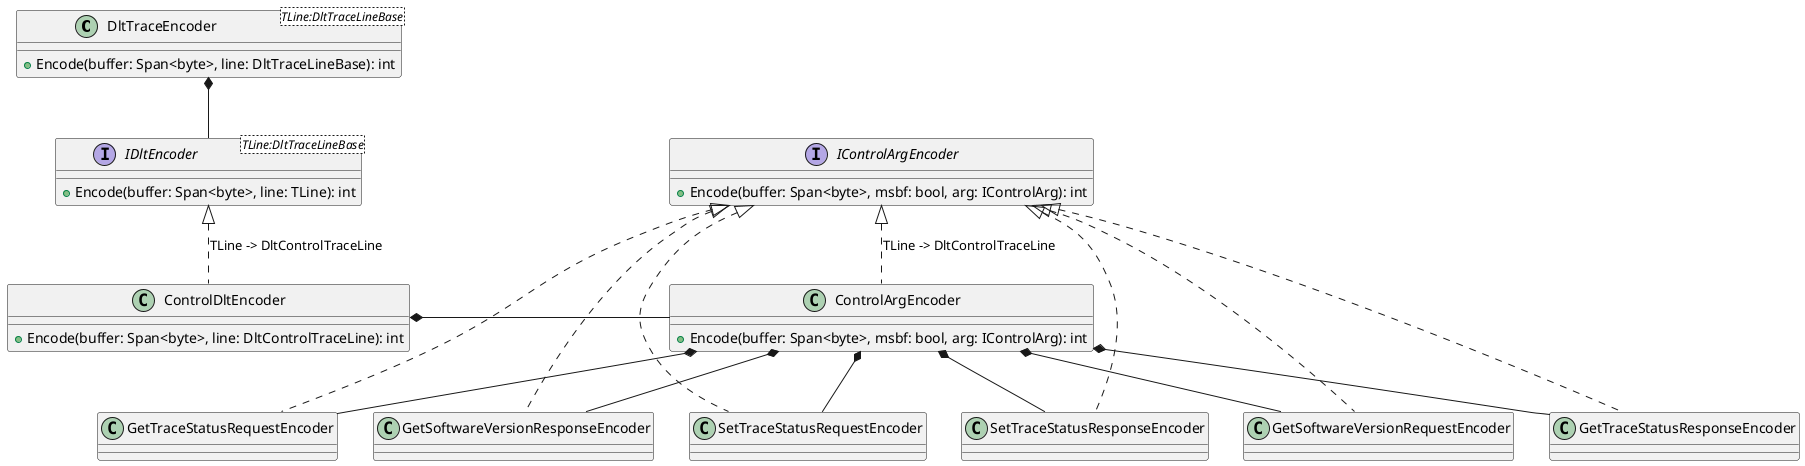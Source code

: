 @startuml DLT.WriterControl

class DltTraceEncoder<TLine:DltTraceLineBase> {
    +Encode(buffer: Span<byte>, line: DltTraceLineBase): int
}

interface IDltEncoder<TLine:DltTraceLineBase> {
   +Encode(buffer: Span<byte>, line: TLine): int
}
DltTraceEncoder *-d- IDltEncoder

class ControlDltEncoder {
   +Encode(buffer: Span<byte>, line: DltControlTraceLine): int
}
IDltEncoder <|.d. ControlDltEncoder : TLine -> DltControlTraceLine

interface IControlArgEncoder {
    +Encode(buffer: Span<byte>, msbf: bool, arg: IControlArg): int
}

class ControlArgEncoder {
    +Encode(buffer: Span<byte>, msbf: bool, arg: IControlArg): int
}
IControlArgEncoder <|.d. ControlArgEncoder : TLine -> DltControlTraceLine
ControlDltEncoder *-r- ControlArgEncoder

class GetSoftwareVersionRequestEncoder
class GetSoftwareVersionResponseEncoder
class SetTraceStatusRequestEncoder
class SetTraceStatusResponseEncoder
class GetTraceStatusRequestEncoder
class GetTraceStatusResponseEncoder

IControlArgEncoder <|..d. GetSoftwareVersionRequestEncoder
IControlArgEncoder <|..d. GetSoftwareVersionResponseEncoder
IControlArgEncoder <|..d. SetTraceStatusRequestEncoder
IControlArgEncoder <|..d. SetTraceStatusResponseEncoder
IControlArgEncoder <|..d. GetTraceStatusRequestEncoder
IControlArgEncoder <|..d. GetTraceStatusResponseEncoder

ControlArgEncoder *-d- GetSoftwareVersionRequestEncoder
ControlArgEncoder *-d- GetSoftwareVersionResponseEncoder
ControlArgEncoder *-d- SetTraceStatusRequestEncoder
ControlArgEncoder *-d- SetTraceStatusResponseEncoder
ControlArgEncoder *-d- GetTraceStatusRequestEncoder
ControlArgEncoder *-d- GetTraceStatusResponseEncoder

' class DltTraceWriterFactory<TLine:DltTraceLineBase> {
'     +CreateAsync(stream: Stream): Task<ITraceWriter<DltTraceLineBase>>
'     +CreateAsync(fileName: string): Task<ITraceWriter<DltTraceLineBase>>
' }

' class DltTraceEncoder<TLine:DltTraceLineBase> {
'     +Encode(buffer: Span<byte>, line: DltTraceLineBase): int
' }

' class DltFileTraceWriterFactory
' note bottom
'     Gives DltTraceWriterFactory the
'     DltFileTraceEncoderFactory. This
'     is just a very thin class.
' end note
' DltTraceWriterFactory <|-d- DltFileTraceWriterFactory

' class DltFileTraceEncoderFactory
' note bottom
'     Just knows only how to create
'     the DltFileTraceEncoder
' end note
' DltFileTraceWriterFactory -r-> DltFileTraceEncoderFactory : <<creates>
' DltTraceWriterFactory o-d- DltFileTraceEncoderFactory

' class DltFileTraceEncoder
' note bottom
'     Knows how to encode the storage
'     header, and leaves the rest of
'     the encoding to DltTraceEncoder
' end note

' DltFileTraceEncoderFactory -r-> DltFileTraceEncoder : <<creates>>
' DltTraceEncoder <|-d- DltFileTraceEncoder
@enduml